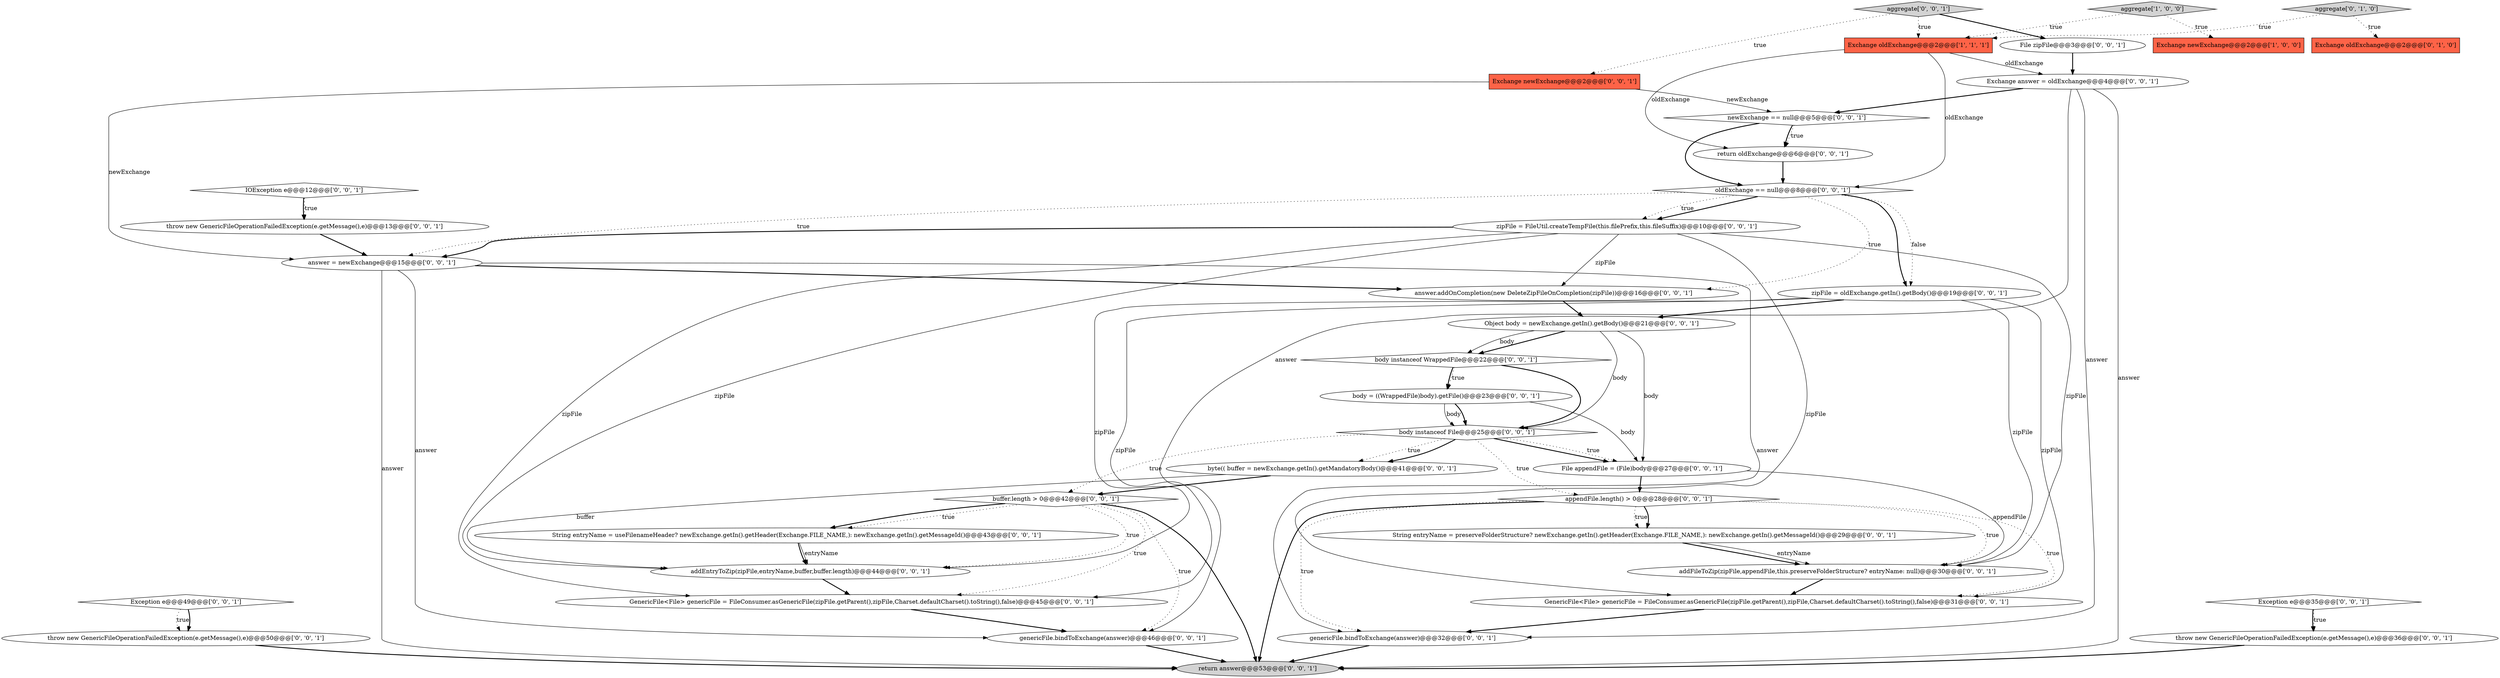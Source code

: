 digraph {
2 [style = filled, label = "Exchange oldExchange@@@2@@@['1', '1', '1']", fillcolor = tomato, shape = box image = "AAA0AAABBB1BBB"];
9 [style = filled, label = "throw new GenericFileOperationFailedException(e.getMessage(),e)@@@50@@@['0', '0', '1']", fillcolor = white, shape = ellipse image = "AAA0AAABBB3BBB"];
3 [style = filled, label = "aggregate['0', '1', '0']", fillcolor = lightgray, shape = diamond image = "AAA0AAABBB2BBB"];
14 [style = filled, label = "return oldExchange@@@6@@@['0', '0', '1']", fillcolor = white, shape = ellipse image = "AAA0AAABBB3BBB"];
32 [style = filled, label = "Exchange answer = oldExchange@@@4@@@['0', '0', '1']", fillcolor = white, shape = ellipse image = "AAA0AAABBB3BBB"];
37 [style = filled, label = "newExchange == null@@@5@@@['0', '0', '1']", fillcolor = white, shape = diamond image = "AAA0AAABBB3BBB"];
21 [style = filled, label = "genericFile.bindToExchange(answer)@@@32@@@['0', '0', '1']", fillcolor = white, shape = ellipse image = "AAA0AAABBB3BBB"];
33 [style = filled, label = "appendFile.length() > 0@@@28@@@['0', '0', '1']", fillcolor = white, shape = diamond image = "AAA0AAABBB3BBB"];
34 [style = filled, label = "oldExchange == null@@@8@@@['0', '0', '1']", fillcolor = white, shape = diamond image = "AAA0AAABBB3BBB"];
10 [style = filled, label = "Exchange newExchange@@@2@@@['0', '0', '1']", fillcolor = tomato, shape = box image = "AAA0AAABBB3BBB"];
4 [style = filled, label = "Exchange oldExchange@@@2@@@['0', '1', '0']", fillcolor = tomato, shape = box image = "AAA0AAABBB2BBB"];
1 [style = filled, label = "Exchange newExchange@@@2@@@['1', '0', '0']", fillcolor = tomato, shape = box image = "AAA0AAABBB1BBB"];
7 [style = filled, label = "File appendFile = (File)body@@@27@@@['0', '0', '1']", fillcolor = white, shape = ellipse image = "AAA0AAABBB3BBB"];
23 [style = filled, label = "File zipFile@@@3@@@['0', '0', '1']", fillcolor = white, shape = ellipse image = "AAA0AAABBB3BBB"];
25 [style = filled, label = "String entryName = preserveFolderStructure? newExchange.getIn().getHeader(Exchange.FILE_NAME,): newExchange.getIn().getMessageId()@@@29@@@['0', '0', '1']", fillcolor = white, shape = ellipse image = "AAA0AAABBB3BBB"];
30 [style = filled, label = "throw new GenericFileOperationFailedException(e.getMessage(),e)@@@13@@@['0', '0', '1']", fillcolor = white, shape = ellipse image = "AAA0AAABBB3BBB"];
20 [style = filled, label = "IOException e@@@12@@@['0', '0', '1']", fillcolor = white, shape = diamond image = "AAA0AAABBB3BBB"];
17 [style = filled, label = "GenericFile<File> genericFile = FileConsumer.asGenericFile(zipFile.getParent(),zipFile,Charset.defaultCharset().toString(),false)@@@31@@@['0', '0', '1']", fillcolor = white, shape = ellipse image = "AAA0AAABBB3BBB"];
38 [style = filled, label = "genericFile.bindToExchange(answer)@@@46@@@['0', '0', '1']", fillcolor = white, shape = ellipse image = "AAA0AAABBB3BBB"];
22 [style = filled, label = "zipFile = oldExchange.getIn().getBody()@@@19@@@['0', '0', '1']", fillcolor = white, shape = ellipse image = "AAA0AAABBB3BBB"];
5 [style = filled, label = "Object body = newExchange.getIn().getBody()@@@21@@@['0', '0', '1']", fillcolor = white, shape = ellipse image = "AAA0AAABBB3BBB"];
13 [style = filled, label = "answer.addOnCompletion(new DeleteZipFileOnCompletion(zipFile))@@@16@@@['0', '0', '1']", fillcolor = white, shape = ellipse image = "AAA0AAABBB3BBB"];
18 [style = filled, label = "return answer@@@53@@@['0', '0', '1']", fillcolor = lightgray, shape = ellipse image = "AAA0AAABBB3BBB"];
16 [style = filled, label = "body = ((WrappedFile)body).getFile()@@@23@@@['0', '0', '1']", fillcolor = white, shape = ellipse image = "AAA0AAABBB3BBB"];
35 [style = filled, label = "addFileToZip(zipFile,appendFile,this.preserveFolderStructure? entryName: null)@@@30@@@['0', '0', '1']", fillcolor = white, shape = ellipse image = "AAA0AAABBB3BBB"];
27 [style = filled, label = "body instanceof WrappedFile@@@22@@@['0', '0', '1']", fillcolor = white, shape = diamond image = "AAA0AAABBB3BBB"];
0 [style = filled, label = "aggregate['1', '0', '0']", fillcolor = lightgray, shape = diamond image = "AAA0AAABBB1BBB"];
12 [style = filled, label = "GenericFile<File> genericFile = FileConsumer.asGenericFile(zipFile.getParent(),zipFile,Charset.defaultCharset().toString(),false)@@@45@@@['0', '0', '1']", fillcolor = white, shape = ellipse image = "AAA0AAABBB3BBB"];
6 [style = filled, label = "throw new GenericFileOperationFailedException(e.getMessage(),e)@@@36@@@['0', '0', '1']", fillcolor = white, shape = ellipse image = "AAA0AAABBB3BBB"];
29 [style = filled, label = "buffer.length > 0@@@42@@@['0', '0', '1']", fillcolor = white, shape = diamond image = "AAA0AAABBB3BBB"];
15 [style = filled, label = "String entryName = useFilenameHeader? newExchange.getIn().getHeader(Exchange.FILE_NAME,): newExchange.getIn().getMessageId()@@@43@@@['0', '0', '1']", fillcolor = white, shape = ellipse image = "AAA0AAABBB3BBB"];
28 [style = filled, label = "byte(( buffer = newExchange.getIn().getMandatoryBody()@@@41@@@['0', '0', '1']", fillcolor = white, shape = ellipse image = "AAA0AAABBB3BBB"];
19 [style = filled, label = "Exception e@@@49@@@['0', '0', '1']", fillcolor = white, shape = diamond image = "AAA0AAABBB3BBB"];
8 [style = filled, label = "addEntryToZip(zipFile,entryName,buffer,buffer.length)@@@44@@@['0', '0', '1']", fillcolor = white, shape = ellipse image = "AAA0AAABBB3BBB"];
11 [style = filled, label = "answer = newExchange@@@15@@@['0', '0', '1']", fillcolor = white, shape = ellipse image = "AAA0AAABBB3BBB"];
31 [style = filled, label = "Exception e@@@35@@@['0', '0', '1']", fillcolor = white, shape = diamond image = "AAA0AAABBB3BBB"];
26 [style = filled, label = "zipFile = FileUtil.createTempFile(this.filePrefix,this.fileSuffix)@@@10@@@['0', '0', '1']", fillcolor = white, shape = ellipse image = "AAA0AAABBB3BBB"];
24 [style = filled, label = "body instanceof File@@@25@@@['0', '0', '1']", fillcolor = white, shape = diamond image = "AAA0AAABBB3BBB"];
36 [style = filled, label = "aggregate['0', '0', '1']", fillcolor = lightgray, shape = diamond image = "AAA0AAABBB3BBB"];
26->13 [style = solid, label="zipFile"];
23->32 [style = bold, label=""];
17->21 [style = bold, label=""];
32->37 [style = bold, label=""];
7->35 [style = solid, label="appendFile"];
29->12 [style = dotted, label="true"];
20->30 [style = bold, label=""];
33->17 [style = dotted, label="true"];
31->6 [style = bold, label=""];
25->35 [style = bold, label=""];
21->18 [style = bold, label=""];
24->29 [style = dotted, label="true"];
5->7 [style = solid, label="body"];
32->18 [style = solid, label="answer"];
26->17 [style = solid, label="zipFile"];
22->12 [style = solid, label="zipFile"];
37->14 [style = dotted, label="true"];
15->8 [style = bold, label=""];
34->26 [style = bold, label=""];
28->29 [style = bold, label=""];
29->38 [style = dotted, label="true"];
36->10 [style = dotted, label="true"];
16->7 [style = solid, label="body"];
0->1 [style = dotted, label="true"];
34->11 [style = dotted, label="true"];
27->16 [style = dotted, label="true"];
34->26 [style = dotted, label="true"];
35->17 [style = bold, label=""];
24->7 [style = bold, label=""];
38->18 [style = bold, label=""];
2->14 [style = solid, label="oldExchange"];
22->8 [style = solid, label="zipFile"];
2->32 [style = solid, label="oldExchange"];
5->24 [style = solid, label="body"];
34->13 [style = dotted, label="true"];
37->34 [style = bold, label=""];
33->35 [style = dotted, label="true"];
28->8 [style = solid, label="buffer"];
5->27 [style = bold, label=""];
20->30 [style = dotted, label="true"];
11->13 [style = bold, label=""];
14->34 [style = bold, label=""];
34->22 [style = bold, label=""];
13->5 [style = bold, label=""];
0->2 [style = dotted, label="true"];
6->18 [style = bold, label=""];
7->33 [style = bold, label=""];
29->8 [style = dotted, label="true"];
10->11 [style = solid, label="newExchange"];
36->2 [style = dotted, label="true"];
24->33 [style = dotted, label="true"];
24->7 [style = dotted, label="true"];
15->8 [style = solid, label="entryName"];
11->38 [style = solid, label="answer"];
32->21 [style = solid, label="answer"];
19->9 [style = dotted, label="true"];
10->37 [style = solid, label="newExchange"];
33->18 [style = bold, label=""];
3->4 [style = dotted, label="true"];
16->24 [style = solid, label="body"];
32->38 [style = solid, label="answer"];
26->11 [style = bold, label=""];
11->21 [style = solid, label="answer"];
22->35 [style = solid, label="zipFile"];
22->17 [style = solid, label="zipFile"];
2->34 [style = solid, label="oldExchange"];
29->18 [style = bold, label=""];
26->35 [style = solid, label="zipFile"];
9->18 [style = bold, label=""];
24->28 [style = dotted, label="true"];
16->24 [style = bold, label=""];
26->8 [style = solid, label="zipFile"];
22->5 [style = bold, label=""];
25->35 [style = solid, label="entryName"];
29->15 [style = dotted, label="true"];
19->9 [style = bold, label=""];
8->12 [style = bold, label=""];
30->11 [style = bold, label=""];
12->38 [style = bold, label=""];
5->27 [style = solid, label="body"];
33->21 [style = dotted, label="true"];
27->16 [style = bold, label=""];
36->23 [style = bold, label=""];
34->22 [style = dotted, label="false"];
27->24 [style = bold, label=""];
33->25 [style = dotted, label="true"];
26->12 [style = solid, label="zipFile"];
3->2 [style = dotted, label="true"];
29->15 [style = bold, label=""];
31->6 [style = dotted, label="true"];
11->18 [style = solid, label="answer"];
24->28 [style = bold, label=""];
33->25 [style = bold, label=""];
37->14 [style = bold, label=""];
}
